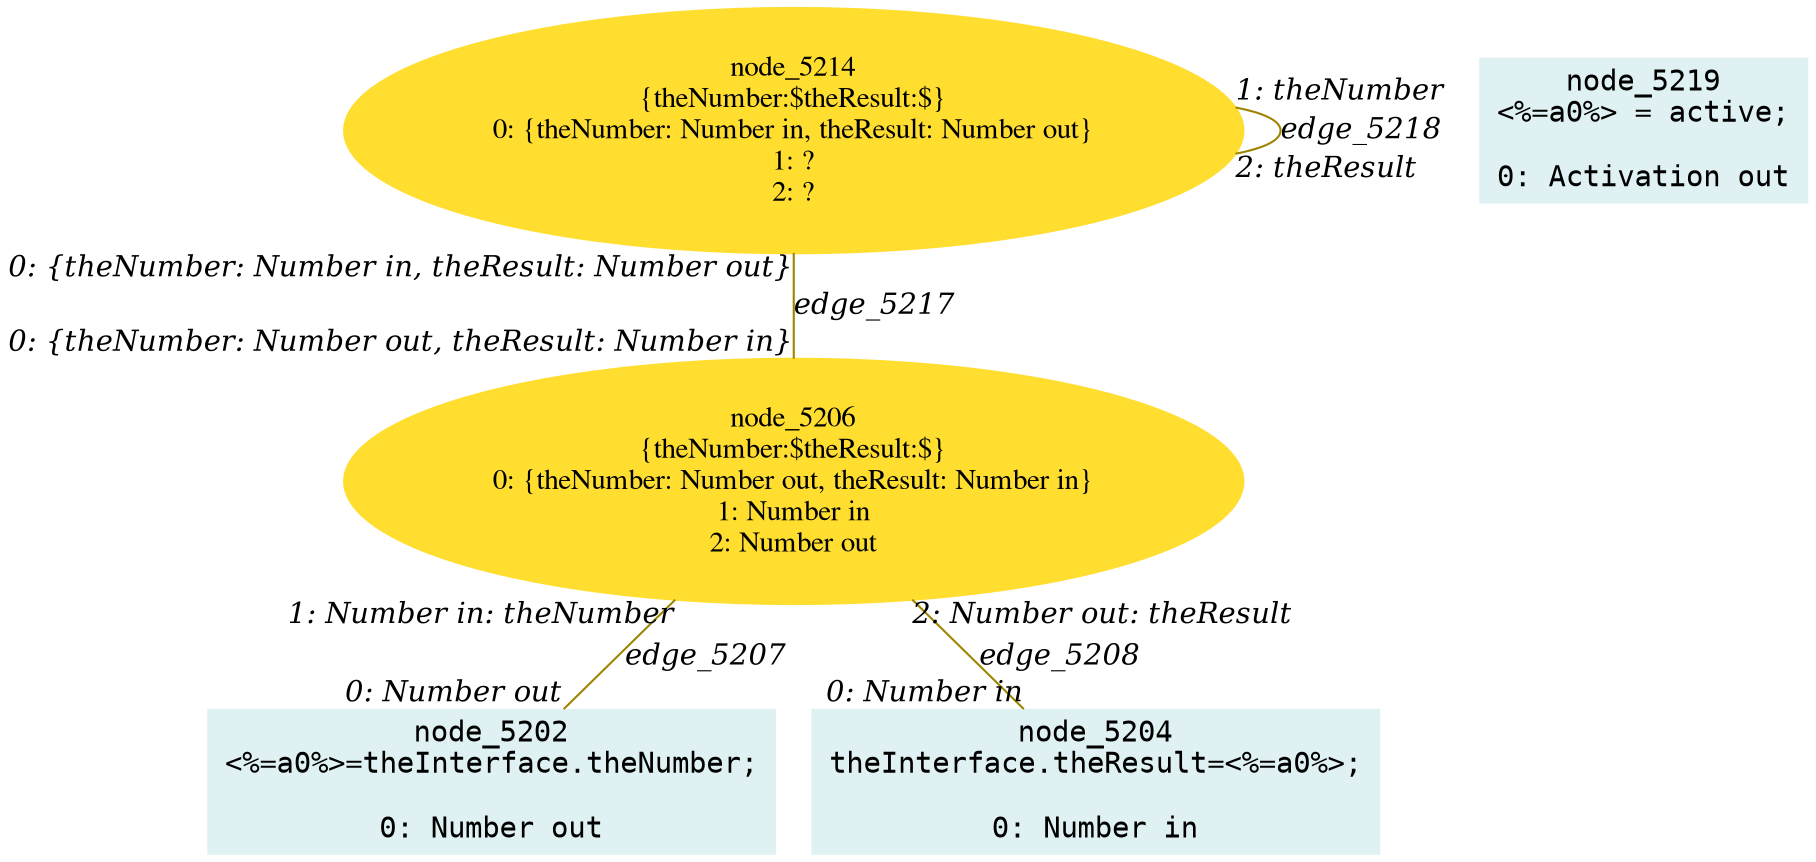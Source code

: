 digraph g{node_5202 [shape="box", style="filled", color="#dff1f2", fontname="Courier", label="node_5202
<%=a0%>=theInterface.theNumber;

0: Number out" ]
node_5204 [shape="box", style="filled", color="#dff1f2", fontname="Courier", label="node_5204
theInterface.theResult=<%=a0%>;

0: Number in" ]
node_5206 [shape="ellipse", style="filled", color="#ffde2f", fontname="Times", label="node_5206
{theNumber:$theResult:$}
0: {theNumber: Number out, theResult: Number in}
1: Number in
2: Number out" ]
node_5214 [shape="ellipse", style="filled", color="#ffde2f", fontname="Times", label="node_5214
{theNumber:$theResult:$}
0: {theNumber: Number in, theResult: Number out}
1: ?
2: ?" ]
node_5219 [shape="box", style="filled", color="#dff1f2", fontname="Courier", label="node_5219
<%=a0%> = active;

0: Activation out" ]
node_5206 -> node_5202 [dir=none, arrowHead=none, fontname="Times-Italic", arrowsize=1, color="#9d8400", label="edge_5207",  headlabel="0: Number out", taillabel="1: Number in: theNumber" ]
node_5206 -> node_5204 [dir=none, arrowHead=none, fontname="Times-Italic", arrowsize=1, color="#9d8400", label="edge_5208",  headlabel="0: Number in", taillabel="2: Number out: theResult" ]
node_5214 -> node_5206 [dir=none, arrowHead=none, fontname="Times-Italic", arrowsize=1, color="#9d8400", label="edge_5217",  headlabel="0: {theNumber: Number out, theResult: Number in}", taillabel="0: {theNumber: Number in, theResult: Number out}" ]
node_5214 -> node_5214 [dir=none, arrowHead=none, fontname="Times-Italic", arrowsize=1, color="#9d8400", label="edge_5218",  headlabel="2: theResult", taillabel="1: theNumber" ]
}